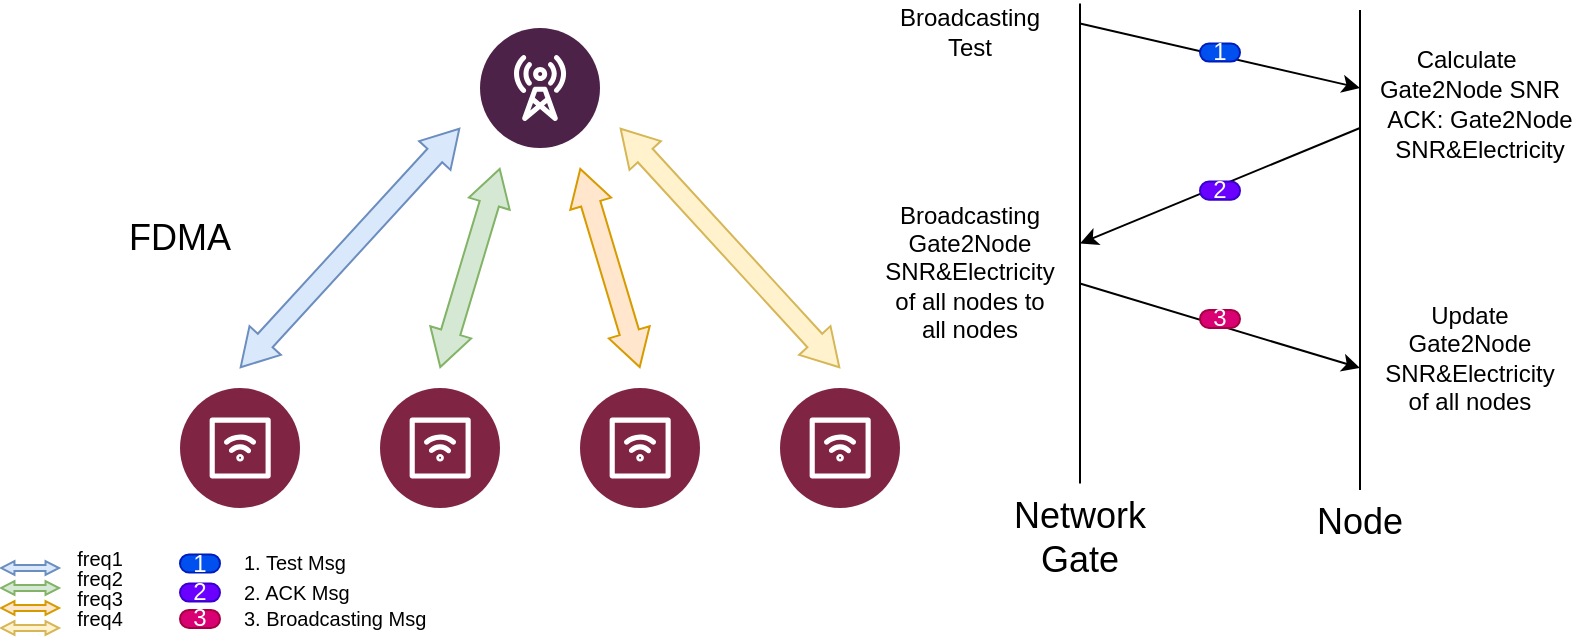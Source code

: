 <mxfile version="26.0.4">
  <diagram name="第 1 页" id="ieLeyJT_CJK5jCsGheTR">
    <mxGraphModel dx="814" dy="517" grid="1" gridSize="10" guides="1" tooltips="1" connect="1" arrows="1" fold="1" page="1" pageScale="1" pageWidth="827" pageHeight="1169" math="0" shadow="0">
      <root>
        <mxCell id="0" />
        <mxCell id="1" parent="0" />
        <mxCell id="GPMzGDfLv2LmJb7AhvG5-1" value="" style="verticalLabelPosition=bottom;aspect=fixed;html=1;shape=mxgraph.salesforce.iot2;" vertex="1" parent="1">
          <mxGeometry x="410" y="270" width="60" height="60" as="geometry" />
        </mxCell>
        <mxCell id="GPMzGDfLv2LmJb7AhvG5-2" value="" style="verticalLabelPosition=bottom;aspect=fixed;html=1;shape=mxgraph.salesforce.iot2;" vertex="1" parent="1">
          <mxGeometry x="110" y="270" width="60" height="60" as="geometry" />
        </mxCell>
        <mxCell id="GPMzGDfLv2LmJb7AhvG5-3" value="" style="verticalLabelPosition=bottom;aspect=fixed;html=1;shape=mxgraph.salesforce.iot2;" vertex="1" parent="1">
          <mxGeometry x="310" y="270" width="60" height="60" as="geometry" />
        </mxCell>
        <mxCell id="GPMzGDfLv2LmJb7AhvG5-4" value="" style="verticalLabelPosition=bottom;aspect=fixed;html=1;shape=mxgraph.salesforce.iot2;" vertex="1" parent="1">
          <mxGeometry x="210" y="270" width="60" height="60" as="geometry" />
        </mxCell>
        <mxCell id="GPMzGDfLv2LmJb7AhvG5-5" value="" style="verticalLabelPosition=bottom;aspect=fixed;html=1;shape=mxgraph.salesforce.communications2;" vertex="1" parent="1">
          <mxGeometry x="260" y="90" width="60" height="60" as="geometry" />
        </mxCell>
        <mxCell id="GPMzGDfLv2LmJb7AhvG5-12" value="" style="shape=flexArrow;endArrow=classic;startArrow=classic;html=1;rounded=0;startWidth=2.742;startSize=1.912;endWidth=2.742;endSize=1.912;fillColor=#dae8fc;strokeColor=#6c8ebf;width=3.04;" edge="1" parent="1">
          <mxGeometry width="100" height="100" relative="1" as="geometry">
            <mxPoint x="20" y="360" as="sourcePoint" />
            <mxPoint x="50" y="360" as="targetPoint" />
          </mxGeometry>
        </mxCell>
        <mxCell id="GPMzGDfLv2LmJb7AhvG5-13" value="" style="shape=flexArrow;endArrow=classic;startArrow=classic;html=1;rounded=0;startWidth=2.742;startSize=1.912;endWidth=2.742;endSize=1.912;fillColor=#d5e8d4;strokeColor=#82b366;width=3.04;" edge="1" parent="1">
          <mxGeometry width="100" height="100" relative="1" as="geometry">
            <mxPoint x="20" y="370" as="sourcePoint" />
            <mxPoint x="50" y="370" as="targetPoint" />
          </mxGeometry>
        </mxCell>
        <mxCell id="GPMzGDfLv2LmJb7AhvG5-14" value="" style="shape=flexArrow;endArrow=classic;startArrow=classic;html=1;rounded=0;startWidth=2.742;startSize=1.912;endWidth=2.742;endSize=1.912;fillColor=#ffe6cc;strokeColor=#d79b00;width=3.04;" edge="1" parent="1">
          <mxGeometry width="100" height="100" relative="1" as="geometry">
            <mxPoint x="20" y="380" as="sourcePoint" />
            <mxPoint x="50" y="380" as="targetPoint" />
          </mxGeometry>
        </mxCell>
        <mxCell id="GPMzGDfLv2LmJb7AhvG5-15" value="" style="shape=flexArrow;endArrow=classic;startArrow=classic;html=1;rounded=0;startWidth=2.742;startSize=1.912;endWidth=2.742;endSize=1.912;fillColor=#fff2cc;strokeColor=#d6b656;width=3.04;" edge="1" parent="1">
          <mxGeometry width="100" height="100" relative="1" as="geometry">
            <mxPoint x="20" y="390" as="sourcePoint" />
            <mxPoint x="50" y="390" as="targetPoint" />
          </mxGeometry>
        </mxCell>
        <mxCell id="GPMzGDfLv2LmJb7AhvG5-16" value="&lt;span style=&quot;font-size: 10px;&quot;&gt;freq1&lt;/span&gt;" style="text;html=1;align=center;verticalAlign=middle;whiteSpace=wrap;rounded=0;" vertex="1" parent="1">
          <mxGeometry x="60" y="350" width="20" height="10" as="geometry" />
        </mxCell>
        <mxCell id="GPMzGDfLv2LmJb7AhvG5-17" value="&lt;span style=&quot;font-size: 10px;&quot;&gt;freq2&lt;/span&gt;" style="text;html=1;align=center;verticalAlign=middle;whiteSpace=wrap;rounded=0;" vertex="1" parent="1">
          <mxGeometry x="60" y="360" width="20" height="10" as="geometry" />
        </mxCell>
        <mxCell id="GPMzGDfLv2LmJb7AhvG5-18" value="&lt;span style=&quot;font-size: 10px;&quot;&gt;freq3&lt;/span&gt;" style="text;html=1;align=center;verticalAlign=middle;whiteSpace=wrap;rounded=0;" vertex="1" parent="1">
          <mxGeometry x="60" y="370" width="20" height="10" as="geometry" />
        </mxCell>
        <mxCell id="GPMzGDfLv2LmJb7AhvG5-19" value="&lt;span style=&quot;font-size: 10px;&quot;&gt;freq4&lt;/span&gt;" style="text;html=1;align=center;verticalAlign=middle;whiteSpace=wrap;rounded=0;" vertex="1" parent="1">
          <mxGeometry x="60" y="380" width="20" height="10" as="geometry" />
        </mxCell>
        <mxCell id="GPMzGDfLv2LmJb7AhvG5-23" value="" style="shape=flexArrow;endArrow=classic;startArrow=classic;html=1;rounded=0;startWidth=10.286;startSize=5.714;endWidth=10.286;endSize=5.714;fillColor=#dae8fc;strokeColor=#6c8ebf;" edge="1" parent="1">
          <mxGeometry width="100" height="100" relative="1" as="geometry">
            <mxPoint x="140" y="260" as="sourcePoint" />
            <mxPoint x="250" y="140" as="targetPoint" />
          </mxGeometry>
        </mxCell>
        <mxCell id="GPMzGDfLv2LmJb7AhvG5-24" value="" style="shape=flexArrow;endArrow=classic;startArrow=classic;html=1;rounded=0;startWidth=10.286;startSize=5.714;endWidth=10.286;endSize=5.714;fillColor=#d5e8d4;strokeColor=#82b366;" edge="1" parent="1">
          <mxGeometry width="100" height="100" relative="1" as="geometry">
            <mxPoint x="240" y="260" as="sourcePoint" />
            <mxPoint x="270" y="160" as="targetPoint" />
          </mxGeometry>
        </mxCell>
        <mxCell id="GPMzGDfLv2LmJb7AhvG5-25" value="" style="shape=flexArrow;endArrow=classic;startArrow=classic;html=1;rounded=0;startWidth=10.286;startSize=5.714;endWidth=10.286;endSize=5.714;fillColor=#ffe6cc;strokeColor=#d79b00;" edge="1" parent="1">
          <mxGeometry width="100" height="100" relative="1" as="geometry">
            <mxPoint x="340" y="260" as="sourcePoint" />
            <mxPoint x="310" y="160" as="targetPoint" />
          </mxGeometry>
        </mxCell>
        <mxCell id="GPMzGDfLv2LmJb7AhvG5-26" value="" style="shape=flexArrow;endArrow=classic;startArrow=classic;html=1;rounded=0;startWidth=10.286;startSize=5.714;endWidth=10.286;endSize=5.714;fillColor=#fff2cc;strokeColor=#d6b656;" edge="1" parent="1">
          <mxGeometry width="100" height="100" relative="1" as="geometry">
            <mxPoint x="330" y="140" as="sourcePoint" />
            <mxPoint x="440" y="260" as="targetPoint" />
          </mxGeometry>
        </mxCell>
        <mxCell id="GPMzGDfLv2LmJb7AhvG5-27" value="2" style="html=1;dashed=0;whiteSpace=wrap;shape=mxgraph.dfd.start;fillColor=#6a00ff;strokeColor=#3700CC;fontColor=#ffffff;" vertex="1" parent="1">
          <mxGeometry x="110" y="367.73" width="20" height="9.06" as="geometry" />
        </mxCell>
        <mxCell id="GPMzGDfLv2LmJb7AhvG5-28" value="1" style="html=1;dashed=0;whiteSpace=wrap;shape=mxgraph.dfd.start;fillColor=#0050ef;strokeColor=#001DBC;fontColor=#ffffff;" vertex="1" parent="1">
          <mxGeometry x="110" y="353.2" width="20" height="9.06" as="geometry" />
        </mxCell>
        <mxCell id="GPMzGDfLv2LmJb7AhvG5-29" value="3" style="html=1;dashed=0;whiteSpace=wrap;shape=mxgraph.dfd.start;fillColor=#d80073;strokeColor=#A50040;fontColor=#ffffff;" vertex="1" parent="1">
          <mxGeometry x="110" y="380.94" width="20" height="9.06" as="geometry" />
        </mxCell>
        <mxCell id="GPMzGDfLv2LmJb7AhvG5-30" value="&lt;span style=&quot;font-size: 10px;&quot;&gt;1. Test Msg&lt;/span&gt;" style="text;html=1;align=left;verticalAlign=middle;whiteSpace=wrap;rounded=0;" vertex="1" parent="1">
          <mxGeometry x="140" y="352.26" width="70" height="10" as="geometry" />
        </mxCell>
        <mxCell id="GPMzGDfLv2LmJb7AhvG5-31" value="&lt;span style=&quot;font-size: 10px;&quot;&gt;2. ACK Msg&lt;/span&gt;" style="text;html=1;align=left;verticalAlign=middle;whiteSpace=wrap;rounded=0;" vertex="1" parent="1">
          <mxGeometry x="140" y="366.79" width="60" height="10" as="geometry" />
        </mxCell>
        <mxCell id="GPMzGDfLv2LmJb7AhvG5-32" value="&lt;span style=&quot;font-size: 10px;&quot;&gt;3. Broadcasting Msg&lt;/span&gt;" style="text;html=1;align=left;verticalAlign=middle;whiteSpace=wrap;rounded=0;" vertex="1" parent="1">
          <mxGeometry x="140" y="380" width="100" height="10" as="geometry" />
        </mxCell>
        <mxCell id="GPMzGDfLv2LmJb7AhvG5-33" value="&lt;font style=&quot;font-size: 18px;&quot;&gt;FDMA&lt;/font&gt;" style="text;html=1;align=center;verticalAlign=middle;whiteSpace=wrap;rounded=0;" vertex="1" parent="1">
          <mxGeometry x="80" y="180" width="60" height="30" as="geometry" />
        </mxCell>
        <mxCell id="GPMzGDfLv2LmJb7AhvG5-55" value="&lt;span style=&quot;font-size: 18px;&quot;&gt;Network&lt;/span&gt;&lt;div&gt;&lt;span style=&quot;font-size: 18px;&quot;&gt;Gate&lt;/span&gt;&lt;/div&gt;" style="text;html=1;align=center;verticalAlign=middle;whiteSpace=wrap;rounded=0;" vertex="1" parent="1">
          <mxGeometry x="530" y="330" width="60" height="30" as="geometry" />
        </mxCell>
        <mxCell id="GPMzGDfLv2LmJb7AhvG5-56" value="&lt;span style=&quot;font-size: 18px;&quot;&gt;Node&lt;/span&gt;" style="text;html=1;align=center;verticalAlign=middle;whiteSpace=wrap;rounded=0;" vertex="1" parent="1">
          <mxGeometry x="670" y="322.26" width="60" height="30" as="geometry" />
        </mxCell>
        <mxCell id="GPMzGDfLv2LmJb7AhvG5-57" value="" style="endArrow=classic;html=1;rounded=0;" edge="1" parent="1">
          <mxGeometry width="50" height="50" relative="1" as="geometry">
            <mxPoint x="560" y="87.74" as="sourcePoint" />
            <mxPoint x="700" y="120" as="targetPoint" />
          </mxGeometry>
        </mxCell>
        <mxCell id="GPMzGDfLv2LmJb7AhvG5-58" value="" style="endArrow=classic;html=1;rounded=0;" edge="1" parent="1">
          <mxGeometry width="50" height="50" relative="1" as="geometry">
            <mxPoint x="700" y="140" as="sourcePoint" />
            <mxPoint x="560" y="197.74" as="targetPoint" />
          </mxGeometry>
        </mxCell>
        <mxCell id="GPMzGDfLv2LmJb7AhvG5-59" value="" style="endArrow=none;html=1;rounded=0;" edge="1" parent="1">
          <mxGeometry width="50" height="50" relative="1" as="geometry">
            <mxPoint x="560" y="317.74" as="sourcePoint" />
            <mxPoint x="560" y="77.74" as="targetPoint" />
          </mxGeometry>
        </mxCell>
        <mxCell id="GPMzGDfLv2LmJb7AhvG5-60" value="" style="endArrow=none;html=1;rounded=0;" edge="1" parent="1">
          <mxGeometry width="50" height="50" relative="1" as="geometry">
            <mxPoint x="700" y="320.94" as="sourcePoint" />
            <mxPoint x="700" y="80.94" as="targetPoint" />
            <Array as="points">
              <mxPoint x="700" y="203.2" />
            </Array>
          </mxGeometry>
        </mxCell>
        <mxCell id="GPMzGDfLv2LmJb7AhvG5-61" value="1" style="html=1;dashed=0;whiteSpace=wrap;shape=mxgraph.dfd.start;fillColor=#0050ef;strokeColor=#001DBC;fontColor=#ffffff;" vertex="1" parent="1">
          <mxGeometry x="620" y="97.74" width="20" height="9.06" as="geometry" />
        </mxCell>
        <mxCell id="GPMzGDfLv2LmJb7AhvG5-63" value="2" style="html=1;dashed=0;whiteSpace=wrap;shape=mxgraph.dfd.start;fillColor=#6a00ff;strokeColor=#3700CC;fontColor=#ffffff;" vertex="1" parent="1">
          <mxGeometry x="620" y="166.8" width="20" height="9.06" as="geometry" />
        </mxCell>
        <mxCell id="GPMzGDfLv2LmJb7AhvG5-64" value="" style="endArrow=classic;html=1;rounded=0;" edge="1" parent="1">
          <mxGeometry width="50" height="50" relative="1" as="geometry">
            <mxPoint x="560" y="217.74" as="sourcePoint" />
            <mxPoint x="700" y="260" as="targetPoint" />
          </mxGeometry>
        </mxCell>
        <mxCell id="GPMzGDfLv2LmJb7AhvG5-65" value="3" style="html=1;dashed=0;whiteSpace=wrap;shape=mxgraph.dfd.start;fillColor=#d80073;strokeColor=#A50040;fontColor=#ffffff;" vertex="1" parent="1">
          <mxGeometry x="620" y="230.94" width="20" height="9.06" as="geometry" />
        </mxCell>
        <mxCell id="GPMzGDfLv2LmJb7AhvG5-66" value="&lt;span&gt;Calculate&amp;nbsp;&lt;/span&gt;&lt;div&gt;&lt;span&gt;Gate2Node&amp;nbsp;&lt;/span&gt;&lt;span style=&quot;background-color: transparent; color: light-dark(rgb(0, 0, 0), rgb(255, 255, 255));&quot;&gt;SNR&lt;/span&gt;&lt;/div&gt;" style="text;html=1;align=center;verticalAlign=middle;whiteSpace=wrap;rounded=0;fontSize=12;" vertex="1" parent="1">
          <mxGeometry x="710" y="97.74" width="90" height="30" as="geometry" />
        </mxCell>
        <mxCell id="GPMzGDfLv2LmJb7AhvG5-67" value="&lt;span&gt;ACK: Gate2Node&lt;/span&gt;&lt;div&gt;&lt;span&gt;SNR&amp;amp;Electricity&lt;/span&gt;&lt;/div&gt;" style="text;html=1;align=center;verticalAlign=middle;whiteSpace=wrap;rounded=0;fontSize=12;" vertex="1" parent="1">
          <mxGeometry x="710" y="127.74" width="100" height="30" as="geometry" />
        </mxCell>
        <mxCell id="GPMzGDfLv2LmJb7AhvG5-68" value="&lt;span&gt;Broadcasting Gate2Node&lt;/span&gt;&lt;div&gt;&lt;span&gt;SNR&amp;amp;Electricity&lt;/span&gt;&lt;/div&gt;&lt;div&gt;of all nodes to all nodes&lt;/div&gt;" style="text;html=1;align=center;verticalAlign=middle;whiteSpace=wrap;rounded=0;fontSize=12;" vertex="1" parent="1">
          <mxGeometry x="460" y="196.8" width="90" height="30" as="geometry" />
        </mxCell>
        <mxCell id="GPMzGDfLv2LmJb7AhvG5-69" value="&lt;span&gt;Update&lt;/span&gt;&lt;div&gt;&lt;span&gt;Gate2Node&lt;/span&gt;&lt;div&gt;&lt;span&gt;SNR&amp;amp;Electricity&lt;/span&gt;&lt;/div&gt;&lt;div&gt;of all nodes&lt;/div&gt;&lt;/div&gt;" style="text;html=1;align=center;verticalAlign=middle;whiteSpace=wrap;rounded=0;fontSize=12;" vertex="1" parent="1">
          <mxGeometry x="710" y="240" width="90" height="30" as="geometry" />
        </mxCell>
        <mxCell id="GPMzGDfLv2LmJb7AhvG5-72" value="Broadcasting&lt;div&gt;Test&lt;/div&gt;" style="text;html=1;align=center;verticalAlign=middle;whiteSpace=wrap;rounded=0;fontSize=12;" vertex="1" parent="1">
          <mxGeometry x="460" y="76.8" width="90" height="30" as="geometry" />
        </mxCell>
      </root>
    </mxGraphModel>
  </diagram>
</mxfile>
